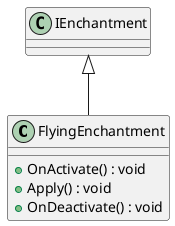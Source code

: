 @startuml
class FlyingEnchantment {
    + OnActivate() : void
    + Apply() : void
    + OnDeactivate() : void
}
IEnchantment <|-- FlyingEnchantment
@enduml

